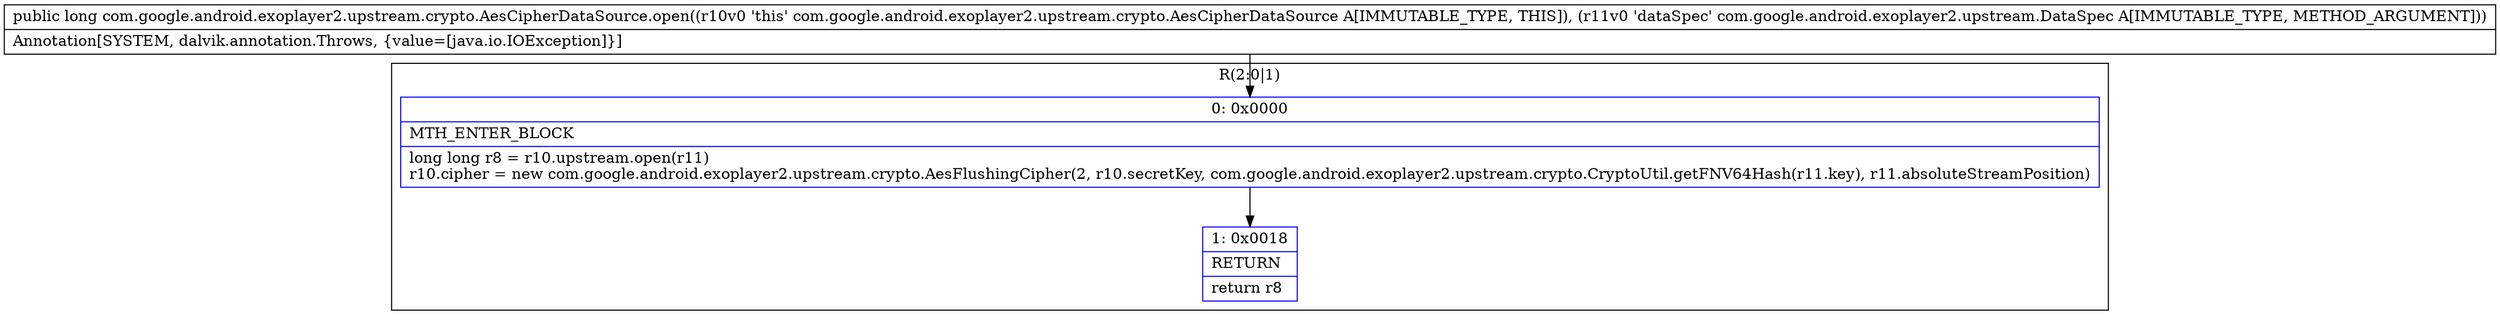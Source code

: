 digraph "CFG forcom.google.android.exoplayer2.upstream.crypto.AesCipherDataSource.open(Lcom\/google\/android\/exoplayer2\/upstream\/DataSpec;)J" {
subgraph cluster_Region_398745506 {
label = "R(2:0|1)";
node [shape=record,color=blue];
Node_0 [shape=record,label="{0\:\ 0x0000|MTH_ENTER_BLOCK\l|long long r8 = r10.upstream.open(r11)\lr10.cipher = new com.google.android.exoplayer2.upstream.crypto.AesFlushingCipher(2, r10.secretKey, com.google.android.exoplayer2.upstream.crypto.CryptoUtil.getFNV64Hash(r11.key), r11.absoluteStreamPosition)\l}"];
Node_1 [shape=record,label="{1\:\ 0x0018|RETURN\l|return r8\l}"];
}
MethodNode[shape=record,label="{public long com.google.android.exoplayer2.upstream.crypto.AesCipherDataSource.open((r10v0 'this' com.google.android.exoplayer2.upstream.crypto.AesCipherDataSource A[IMMUTABLE_TYPE, THIS]), (r11v0 'dataSpec' com.google.android.exoplayer2.upstream.DataSpec A[IMMUTABLE_TYPE, METHOD_ARGUMENT]))  | Annotation[SYSTEM, dalvik.annotation.Throws, \{value=[java.io.IOException]\}]\l}"];
MethodNode -> Node_0;
Node_0 -> Node_1;
}


